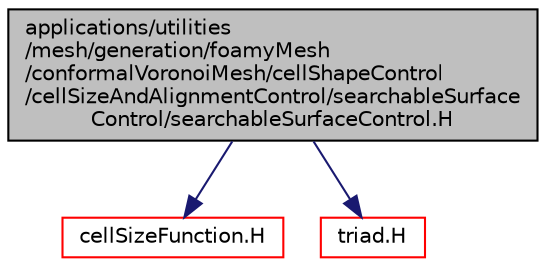 digraph "applications/utilities/mesh/generation/foamyMesh/conformalVoronoiMesh/cellShapeControl/cellSizeAndAlignmentControl/searchableSurfaceControl/searchableSurfaceControl.H"
{
  bgcolor="transparent";
  edge [fontname="Helvetica",fontsize="10",labelfontname="Helvetica",labelfontsize="10"];
  node [fontname="Helvetica",fontsize="10",shape=record];
  Node1 [label="applications/utilities\l/mesh/generation/foamyMesh\l/conformalVoronoiMesh/cellShapeControl\l/cellSizeAndAlignmentControl/searchableSurface\lControl/searchableSurfaceControl.H",height=0.2,width=0.4,color="black", fillcolor="grey75", style="filled", fontcolor="black"];
  Node1 -> Node2 [color="midnightblue",fontsize="10",style="solid",fontname="Helvetica"];
  Node2 [label="cellSizeFunction.H",height=0.2,width=0.4,color="red",URL="$a04107.html"];
  Node1 -> Node3 [color="midnightblue",fontsize="10",style="solid",fontname="Helvetica"];
  Node3 [label="triad.H",height=0.2,width=0.4,color="red",URL="$a09177.html"];
}
